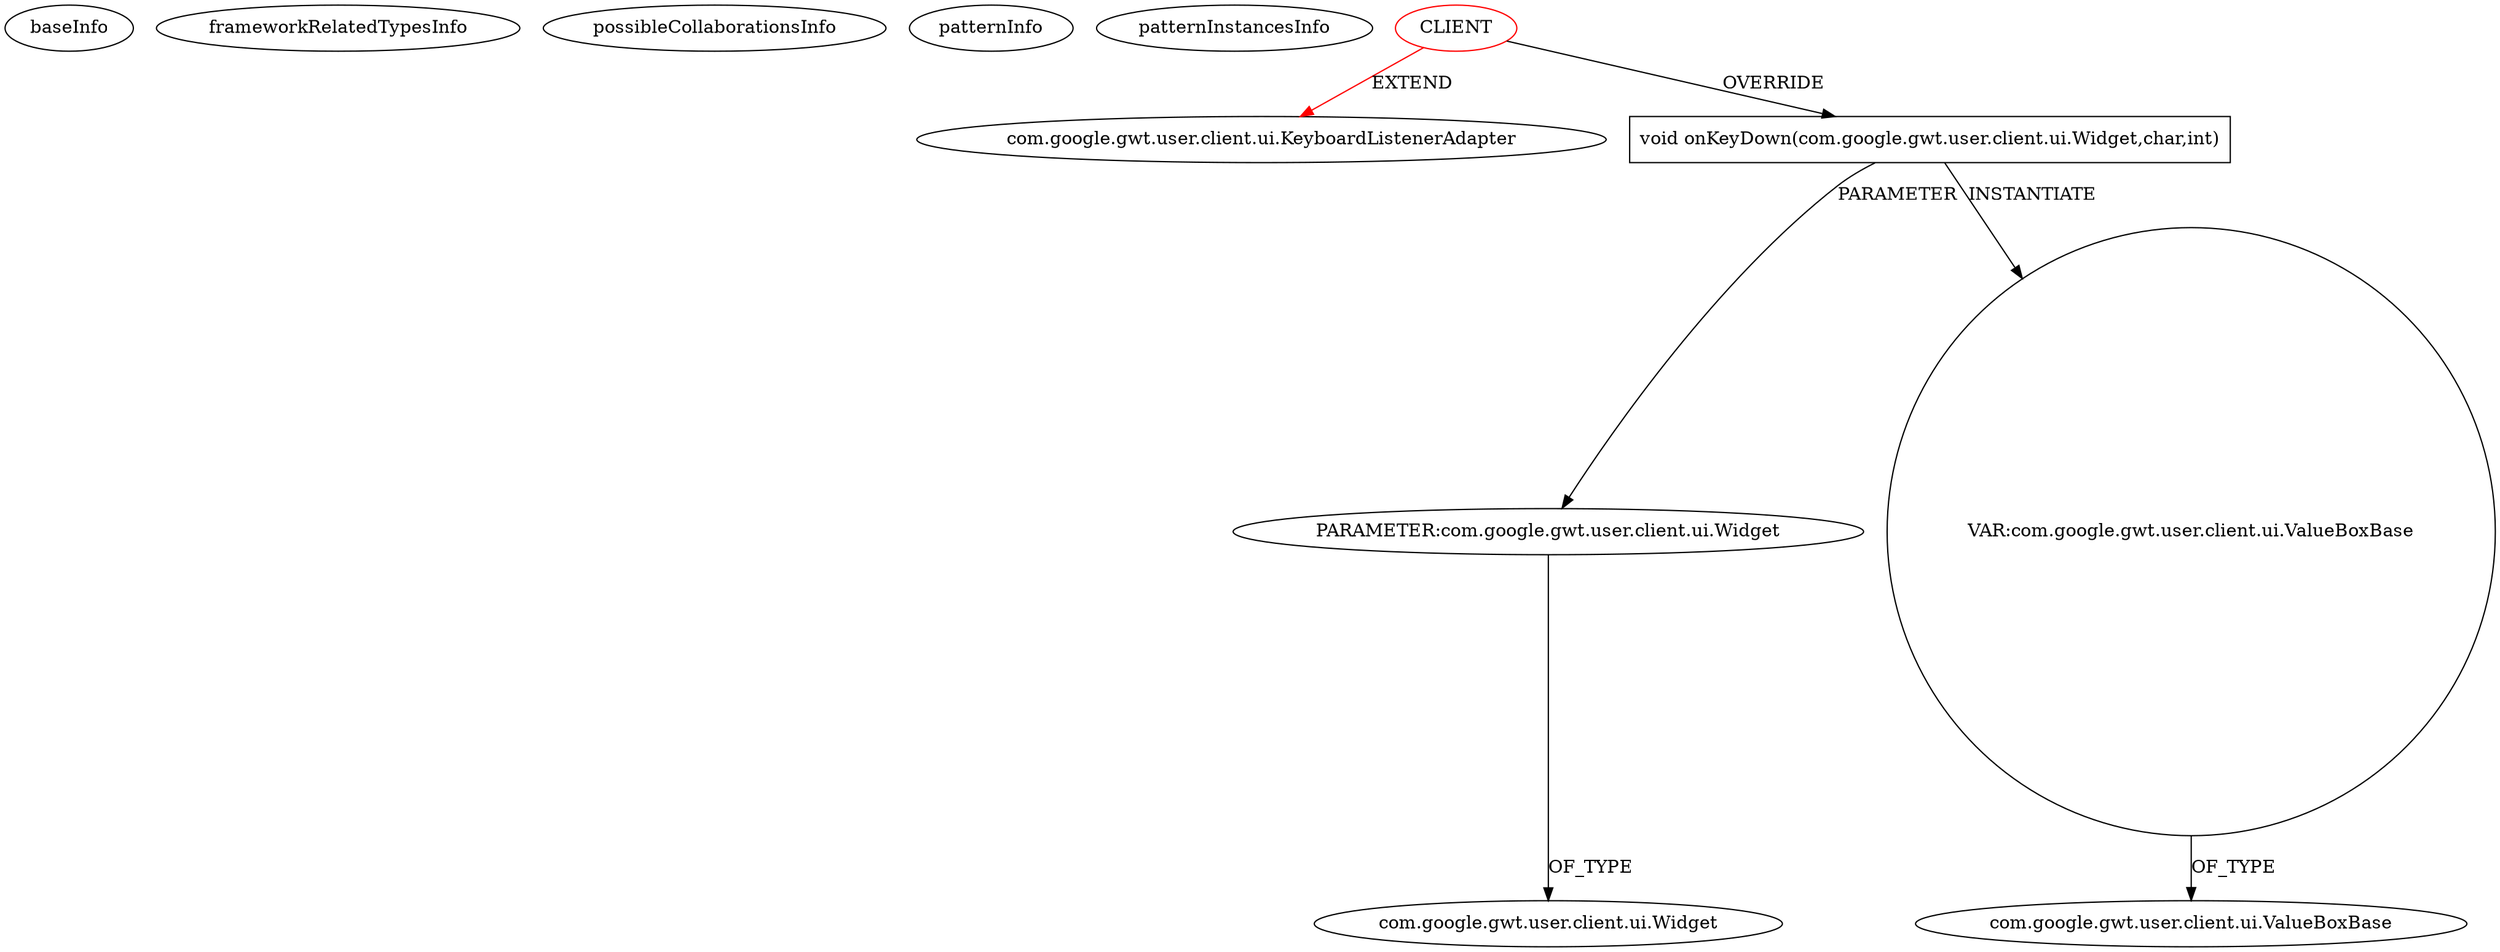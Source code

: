 digraph {
baseInfo[graphId=1692,category="pattern",isAnonymous=false,possibleRelation=false]
frameworkRelatedTypesInfo[0="com.google.gwt.user.client.ui.KeyboardListenerAdapter"]
possibleCollaborationsInfo[]
patternInfo[frequency=2.0,patternRootClient=0]
patternInstancesInfo[0="jaxzin-gwt-common-widgets~/jaxzin-gwt-common-widgets/gwt-common-widgets-master/src/com/jaxzin/gwt/ui/client/autocompletion/AutoCompletionTextBox.java~DefaultKeyboardListener~3135",1="jaxzin-gwt-common-widgets~/jaxzin-gwt-common-widgets/gwt-common-widgets-master/src/com/jaxzin/gwt/ui/client/table/grid/edit/EditableGrid.java~GridNavigator~3143"]
1[label="com.google.gwt.user.client.ui.KeyboardListenerAdapter",vertexType="FRAMEWORK_CLASS_TYPE",isFrameworkType=false]
0[label="CLIENT",vertexType="ROOT_CLIENT_CLASS_DECLARATION",isFrameworkType=false,color=red]
9[label="void onKeyDown(com.google.gwt.user.client.ui.Widget,char,int)",vertexType="OVERRIDING_METHOD_DECLARATION",isFrameworkType=false,shape=box]
10[label="PARAMETER:com.google.gwt.user.client.ui.Widget",vertexType="PARAMETER_DECLARATION",isFrameworkType=false]
12[label="VAR:com.google.gwt.user.client.ui.ValueBoxBase",vertexType="VARIABLE_EXPRESION",isFrameworkType=false,shape=circle]
14[label="com.google.gwt.user.client.ui.ValueBoxBase",vertexType="FRAMEWORK_CLASS_TYPE",isFrameworkType=false]
11[label="com.google.gwt.user.client.ui.Widget",vertexType="FRAMEWORK_CLASS_TYPE",isFrameworkType=false]
10->11[label="OF_TYPE"]
9->10[label="PARAMETER"]
0->1[label="EXTEND",color=red]
12->14[label="OF_TYPE"]
0->9[label="OVERRIDE"]
9->12[label="INSTANTIATE"]
}
